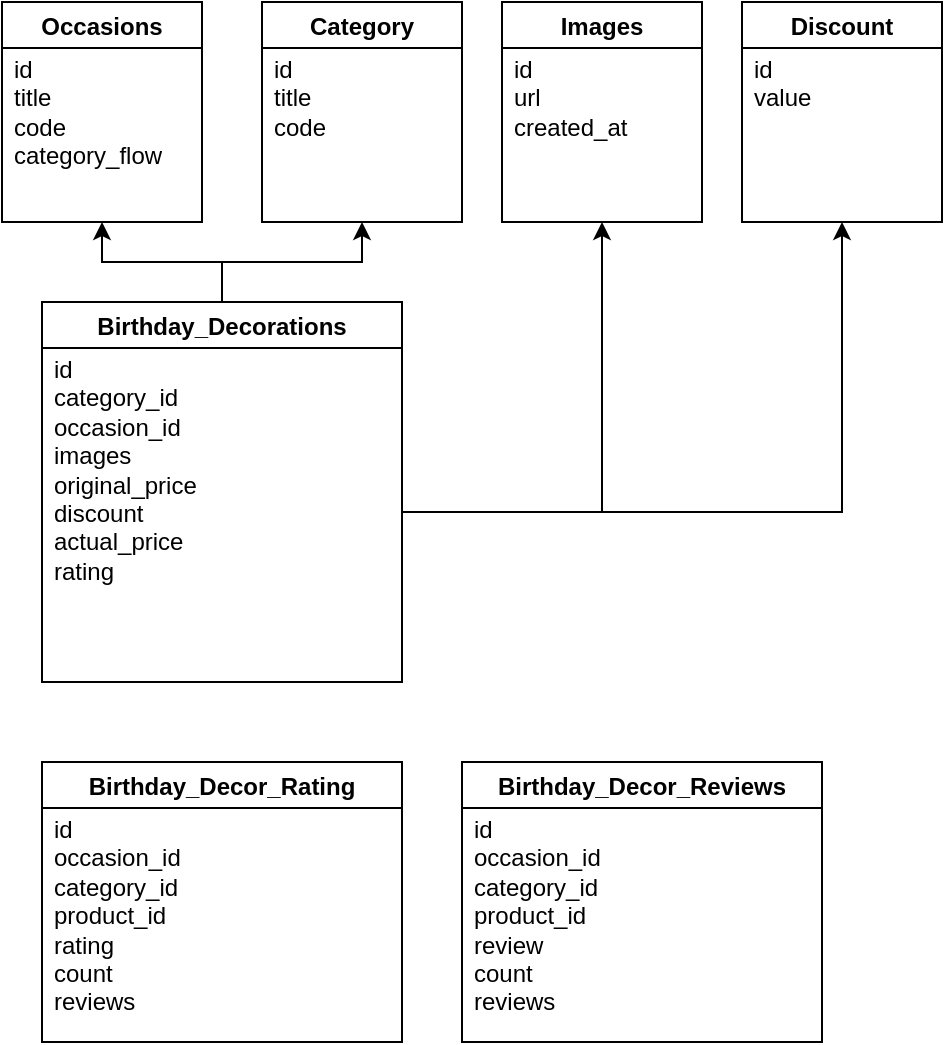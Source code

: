 <mxfile version="21.6.2" type="github">
  <diagram name="Page-1" id="efa7a0a1-bf9b-a30e-e6df-94a7791c09e9">
    <mxGraphModel dx="863" dy="600" grid="1" gridSize="10" guides="1" tooltips="1" connect="1" arrows="1" fold="1" page="1" pageScale="1" pageWidth="826" pageHeight="1169" background="none" math="0" shadow="0">
      <root>
        <mxCell id="0" />
        <mxCell id="1" parent="0" />
        <mxCell id="NcHbzmvksI0dErMpMBU--114" value="Occasions" style="swimlane;" vertex="1" parent="1">
          <mxGeometry x="10" y="20" width="100" height="110" as="geometry">
            <mxRectangle x="30" y="40" width="100" height="30" as="alternateBounds" />
          </mxGeometry>
        </mxCell>
        <mxCell id="NcHbzmvksI0dErMpMBU--117" value="id&lt;br&gt;title&lt;br&gt;code&lt;br&gt;category_flow" style="text;align=left;verticalAlign=top;spacingLeft=4;spacingRight=4;overflow=hidden;rotatable=0;points=[[0,0.5],[1,0.5]];portConstraint=eastwest;whiteSpace=wrap;html=1;" vertex="1" parent="NcHbzmvksI0dErMpMBU--114">
          <mxGeometry y="20" width="90" height="70" as="geometry" />
        </mxCell>
        <mxCell id="NcHbzmvksI0dErMpMBU--118" value="Category" style="swimlane;" vertex="1" parent="1">
          <mxGeometry x="140" y="20" width="100" height="110" as="geometry">
            <mxRectangle x="30" y="40" width="100" height="30" as="alternateBounds" />
          </mxGeometry>
        </mxCell>
        <mxCell id="NcHbzmvksI0dErMpMBU--119" value="id&lt;br&gt;title&lt;br&gt;code" style="text;align=left;verticalAlign=top;spacingLeft=4;spacingRight=4;overflow=hidden;rotatable=0;points=[[0,0.5],[1,0.5]];portConstraint=eastwest;whiteSpace=wrap;html=1;" vertex="1" parent="NcHbzmvksI0dErMpMBU--118">
          <mxGeometry y="20" width="90" height="80" as="geometry" />
        </mxCell>
        <mxCell id="NcHbzmvksI0dErMpMBU--122" style="edgeStyle=orthogonalEdgeStyle;rounded=0;orthogonalLoop=1;jettySize=auto;html=1;exitX=0.5;exitY=0;exitDx=0;exitDy=0;entryX=0.5;entryY=1;entryDx=0;entryDy=0;" edge="1" parent="1" source="NcHbzmvksI0dErMpMBU--120" target="NcHbzmvksI0dErMpMBU--114">
          <mxGeometry relative="1" as="geometry" />
        </mxCell>
        <mxCell id="NcHbzmvksI0dErMpMBU--123" style="edgeStyle=orthogonalEdgeStyle;rounded=0;orthogonalLoop=1;jettySize=auto;html=1;exitX=0.5;exitY=0;exitDx=0;exitDy=0;entryX=0.5;entryY=1;entryDx=0;entryDy=0;" edge="1" parent="1" source="NcHbzmvksI0dErMpMBU--120" target="NcHbzmvksI0dErMpMBU--118">
          <mxGeometry relative="1" as="geometry">
            <mxPoint x="240" y="150" as="targetPoint" />
          </mxGeometry>
        </mxCell>
        <mxCell id="NcHbzmvksI0dErMpMBU--120" value="Birthday_Decorations" style="swimlane;" vertex="1" parent="1">
          <mxGeometry x="30" y="170" width="180" height="190" as="geometry">
            <mxRectangle x="30" y="40" width="100" height="30" as="alternateBounds" />
          </mxGeometry>
        </mxCell>
        <mxCell id="NcHbzmvksI0dErMpMBU--121" value="id&lt;br&gt;category_id&lt;br&gt;occasion_id&lt;br&gt;images&lt;br&gt;original_price&lt;br&gt;discount&lt;br&gt;actual_price&lt;br&gt;rating" style="text;align=left;verticalAlign=top;spacingLeft=4;spacingRight=4;overflow=hidden;rotatable=0;points=[[0,0.5],[1,0.5]];portConstraint=eastwest;whiteSpace=wrap;html=1;" vertex="1" parent="NcHbzmvksI0dErMpMBU--120">
          <mxGeometry y="20" width="180" height="170" as="geometry" />
        </mxCell>
        <mxCell id="NcHbzmvksI0dErMpMBU--125" value="Images" style="swimlane;startSize=23;" vertex="1" parent="1">
          <mxGeometry x="260" y="20" width="100" height="110" as="geometry">
            <mxRectangle x="30" y="40" width="100" height="30" as="alternateBounds" />
          </mxGeometry>
        </mxCell>
        <mxCell id="NcHbzmvksI0dErMpMBU--126" value="id&lt;br&gt;url&lt;br&gt;created_at" style="text;align=left;verticalAlign=top;spacingLeft=4;spacingRight=4;overflow=hidden;rotatable=0;points=[[0,0.5],[1,0.5]];portConstraint=eastwest;whiteSpace=wrap;html=1;" vertex="1" parent="NcHbzmvksI0dErMpMBU--125">
          <mxGeometry y="20" width="90" height="80" as="geometry" />
        </mxCell>
        <mxCell id="NcHbzmvksI0dErMpMBU--127" style="edgeStyle=orthogonalEdgeStyle;rounded=0;orthogonalLoop=1;jettySize=auto;html=1;exitX=1;exitY=0.5;exitDx=0;exitDy=0;entryX=0.5;entryY=1;entryDx=0;entryDy=0;" edge="1" parent="1" source="NcHbzmvksI0dErMpMBU--121" target="NcHbzmvksI0dErMpMBU--125">
          <mxGeometry relative="1" as="geometry" />
        </mxCell>
        <mxCell id="NcHbzmvksI0dErMpMBU--128" value="Discount" style="swimlane;startSize=23;" vertex="1" parent="1">
          <mxGeometry x="380" y="20" width="100" height="110" as="geometry">
            <mxRectangle x="380" y="20" width="100" height="30" as="alternateBounds" />
          </mxGeometry>
        </mxCell>
        <mxCell id="NcHbzmvksI0dErMpMBU--129" value="id&lt;br&gt;value&lt;br&gt;" style="text;align=left;verticalAlign=top;spacingLeft=4;spacingRight=4;overflow=hidden;rotatable=0;points=[[0,0.5],[1,0.5]];portConstraint=eastwest;whiteSpace=wrap;html=1;" vertex="1" parent="NcHbzmvksI0dErMpMBU--128">
          <mxGeometry y="20" width="90" height="80" as="geometry" />
        </mxCell>
        <mxCell id="NcHbzmvksI0dErMpMBU--130" style="edgeStyle=orthogonalEdgeStyle;rounded=0;orthogonalLoop=1;jettySize=auto;html=1;exitX=1;exitY=0.5;exitDx=0;exitDy=0;entryX=0.5;entryY=1;entryDx=0;entryDy=0;" edge="1" parent="1" source="NcHbzmvksI0dErMpMBU--121" target="NcHbzmvksI0dErMpMBU--128">
          <mxGeometry relative="1" as="geometry">
            <mxPoint x="440" y="130" as="targetPoint" />
          </mxGeometry>
        </mxCell>
        <mxCell id="NcHbzmvksI0dErMpMBU--131" value="Birthday_Decor_Rating" style="swimlane;startSize=23;" vertex="1" parent="1">
          <mxGeometry x="30" y="400" width="180" height="140" as="geometry">
            <mxRectangle x="30" y="40" width="100" height="30" as="alternateBounds" />
          </mxGeometry>
        </mxCell>
        <mxCell id="NcHbzmvksI0dErMpMBU--132" value="id&lt;br&gt;occasion_id&lt;br&gt;category_id&lt;br&gt;product_id&lt;br&gt;rating&lt;br&gt;count&lt;br&gt;reviews" style="text;align=left;verticalAlign=top;spacingLeft=4;spacingRight=4;overflow=hidden;rotatable=0;points=[[0,0.5],[1,0.5]];portConstraint=eastwest;whiteSpace=wrap;html=1;" vertex="1" parent="NcHbzmvksI0dErMpMBU--131">
          <mxGeometry y="20" width="160" height="110" as="geometry" />
        </mxCell>
        <mxCell id="NcHbzmvksI0dErMpMBU--133" value="Birthday_Decor_Reviews" style="swimlane;startSize=23;" vertex="1" parent="1">
          <mxGeometry x="240" y="400" width="180" height="140" as="geometry">
            <mxRectangle x="30" y="40" width="100" height="30" as="alternateBounds" />
          </mxGeometry>
        </mxCell>
        <mxCell id="NcHbzmvksI0dErMpMBU--134" value="id&lt;br&gt;occasion_id&lt;br&gt;category_id&lt;br&gt;product_id&lt;br&gt;review&lt;br&gt;count&lt;br&gt;reviews" style="text;align=left;verticalAlign=top;spacingLeft=4;spacingRight=4;overflow=hidden;rotatable=0;points=[[0,0.5],[1,0.5]];portConstraint=eastwest;whiteSpace=wrap;html=1;" vertex="1" parent="NcHbzmvksI0dErMpMBU--133">
          <mxGeometry y="20" width="160" height="110" as="geometry" />
        </mxCell>
      </root>
    </mxGraphModel>
  </diagram>
</mxfile>
